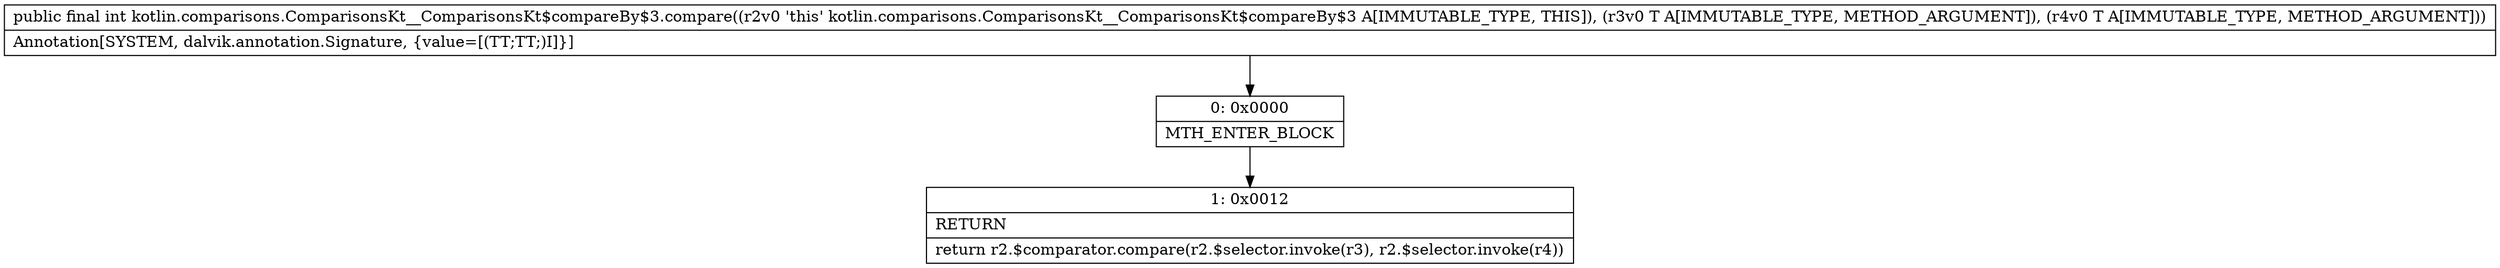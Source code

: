 digraph "CFG forkotlin.comparisons.ComparisonsKt__ComparisonsKt$compareBy$3.compare(Ljava\/lang\/Object;Ljava\/lang\/Object;)I" {
Node_0 [shape=record,label="{0\:\ 0x0000|MTH_ENTER_BLOCK\l}"];
Node_1 [shape=record,label="{1\:\ 0x0012|RETURN\l|return r2.$comparator.compare(r2.$selector.invoke(r3), r2.$selector.invoke(r4))\l}"];
MethodNode[shape=record,label="{public final int kotlin.comparisons.ComparisonsKt__ComparisonsKt$compareBy$3.compare((r2v0 'this' kotlin.comparisons.ComparisonsKt__ComparisonsKt$compareBy$3 A[IMMUTABLE_TYPE, THIS]), (r3v0 T A[IMMUTABLE_TYPE, METHOD_ARGUMENT]), (r4v0 T A[IMMUTABLE_TYPE, METHOD_ARGUMENT]))  | Annotation[SYSTEM, dalvik.annotation.Signature, \{value=[(TT;TT;)I]\}]\l}"];
MethodNode -> Node_0;
Node_0 -> Node_1;
}

